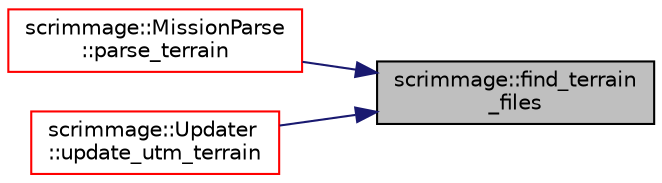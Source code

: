 digraph "scrimmage::find_terrain_files"
{
 // LATEX_PDF_SIZE
  edge [fontname="Helvetica",fontsize="10",labelfontname="Helvetica",labelfontsize="10"];
  node [fontname="Helvetica",fontsize="10",shape=record];
  rankdir="RL";
  Node1 [label="scrimmage::find_terrain\l_files",height=0.2,width=0.4,color="black", fillcolor="grey75", style="filled", fontcolor="black",tooltip=" "];
  Node1 -> Node2 [dir="back",color="midnightblue",fontsize="10",style="solid",fontname="Helvetica"];
  Node2 [label="scrimmage::MissionParse\l::parse_terrain",height=0.2,width=0.4,color="red", fillcolor="white", style="filled",URL="$classscrimmage_1_1MissionParse.html#a0d5c1b4d591072ae520dcfd93a8b597b",tooltip=" "];
  Node1 -> Node4 [dir="back",color="midnightblue",fontsize="10",style="solid",fontname="Helvetica"];
  Node4 [label="scrimmage::Updater\l::update_utm_terrain",height=0.2,width=0.4,color="red", fillcolor="white", style="filled",URL="$classscrimmage_1_1Updater.html#ac5d739e03a358f8a1295e6382fc2499c",tooltip=" "];
}
